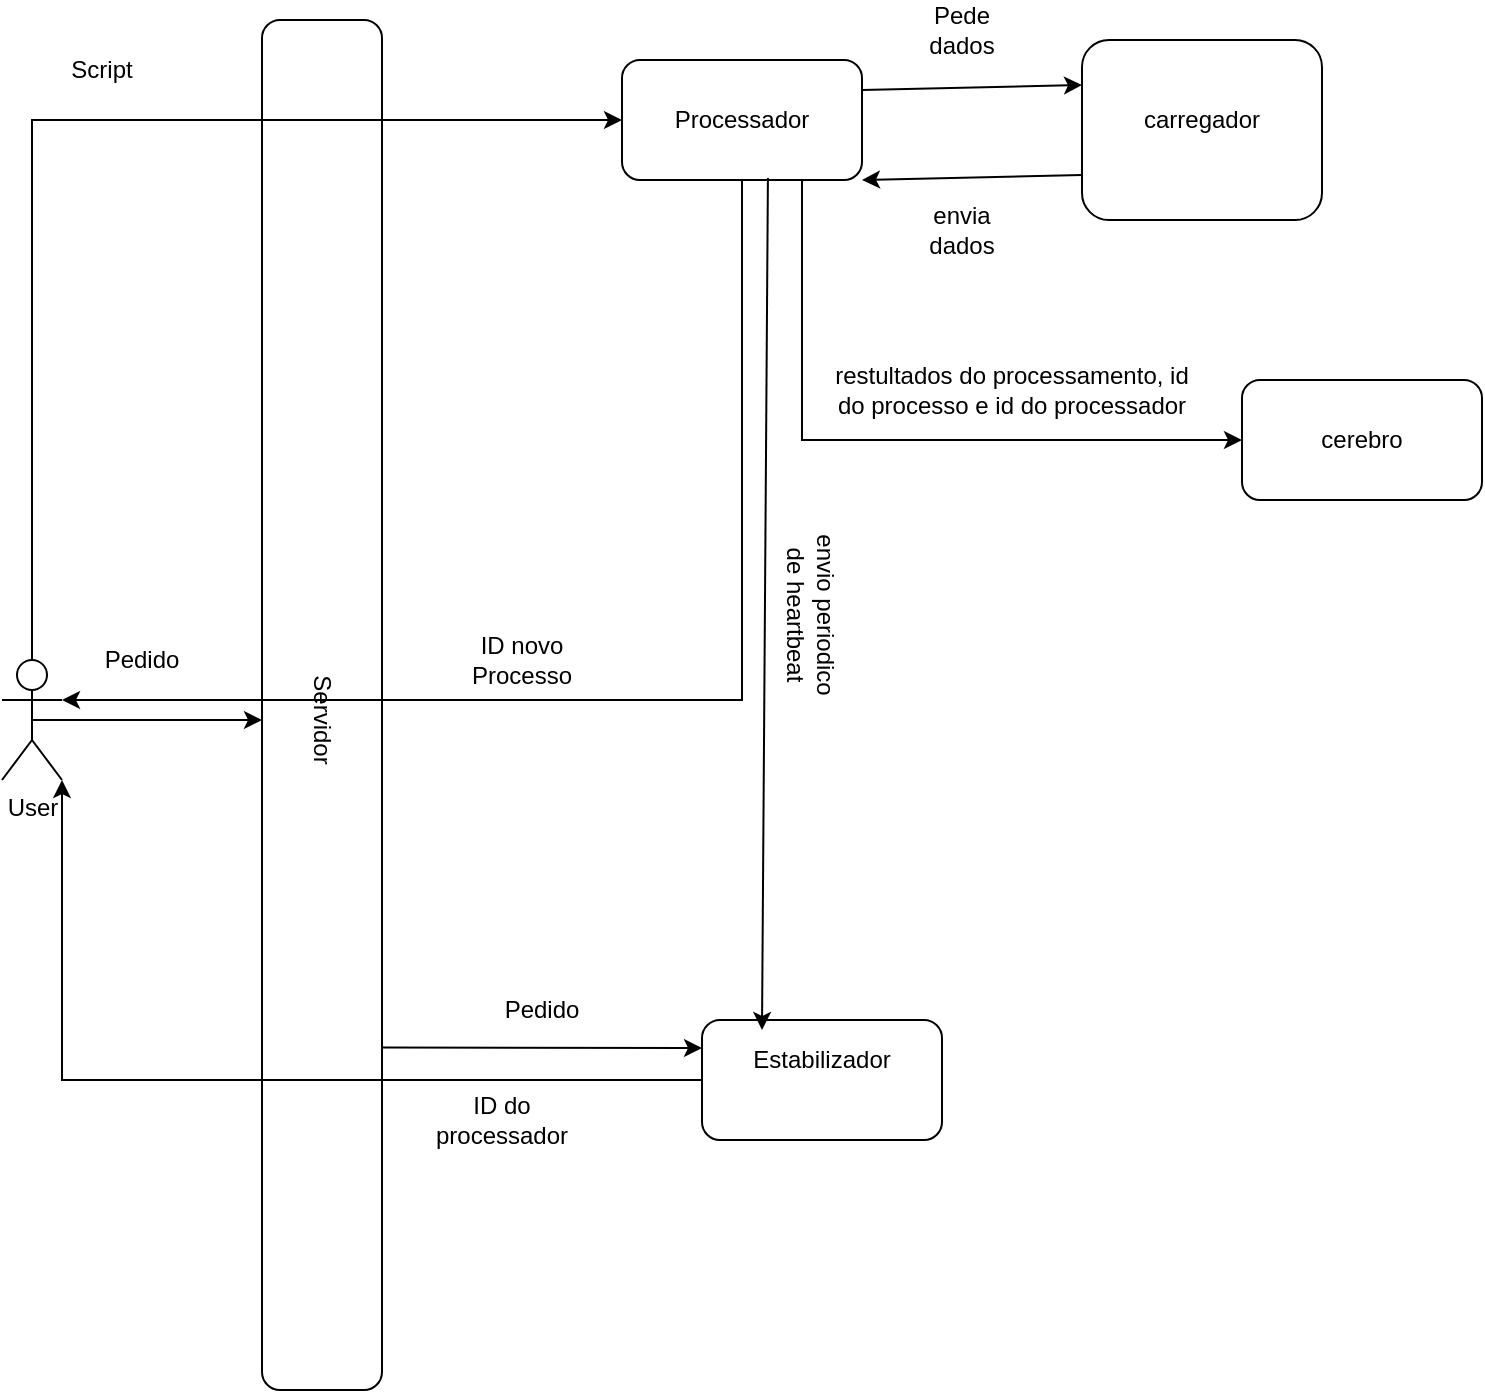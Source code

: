 <mxfile version="15.7.3" type="device"><diagram id="MicKBUkEV4BaxtiWb33G" name="Page-1"><mxGraphModel dx="569" dy="318" grid="1" gridSize="10" guides="1" tooltips="1" connect="1" arrows="1" fold="1" page="1" pageScale="1" pageWidth="850" pageHeight="1100" math="0" shadow="0"><root><mxCell id="0"/><mxCell id="1" parent="0"/><mxCell id="wlvoyM_tygCxkSy--7-9-3" value="User" style="shape=umlActor;verticalLabelPosition=bottom;verticalAlign=top;html=1;outlineConnect=0;" parent="1" vertex="1"><mxGeometry x="90" y="350" width="30" height="60" as="geometry"/></mxCell><mxCell id="wlvoyM_tygCxkSy--7-9-4" value="" style="rounded=1;whiteSpace=wrap;html=1;rotation=90;" parent="1" vertex="1"><mxGeometry x="-92.5" y="342.5" width="685" height="60" as="geometry"/></mxCell><mxCell id="wlvoyM_tygCxkSy--7-9-5" value="" style="endArrow=classic;html=1;rounded=0;exitX=0.5;exitY=0.5;exitDx=0;exitDy=0;exitPerimeter=0;" parent="1" source="wlvoyM_tygCxkSy--7-9-3" edge="1"><mxGeometry width="50" height="50" relative="1" as="geometry"><mxPoint x="560" y="430" as="sourcePoint"/><mxPoint x="220" y="380" as="targetPoint"/></mxGeometry></mxCell><mxCell id="wlvoyM_tygCxkSy--7-9-6" value="Servidor" style="text;html=1;strokeColor=none;fillColor=none;align=center;verticalAlign=middle;whiteSpace=wrap;rounded=0;rotation=90;" parent="1" vertex="1"><mxGeometry x="220" y="365" width="60" height="30" as="geometry"/></mxCell><mxCell id="wlvoyM_tygCxkSy--7-9-7" value="" style="endArrow=classic;html=1;rounded=0;exitX=0.75;exitY=0;exitDx=0;exitDy=0;" parent="1" source="wlvoyM_tygCxkSy--7-9-4" edge="1"><mxGeometry width="50" height="50" relative="1" as="geometry"><mxPoint x="560" y="430" as="sourcePoint"/><mxPoint x="440" y="544" as="targetPoint"/></mxGeometry></mxCell><mxCell id="wlvoyM_tygCxkSy--7-9-8" value="" style="rounded=1;whiteSpace=wrap;html=1;" parent="1" vertex="1"><mxGeometry x="440" y="530" width="120" height="60" as="geometry"/></mxCell><mxCell id="wlvoyM_tygCxkSy--7-9-9" value="Estabilizador" style="text;html=1;strokeColor=none;fillColor=none;align=center;verticalAlign=middle;whiteSpace=wrap;rounded=0;" parent="1" vertex="1"><mxGeometry x="470" y="535" width="60" height="30" as="geometry"/></mxCell><mxCell id="wlvoyM_tygCxkSy--7-9-10" value="Pedido" style="text;html=1;strokeColor=none;fillColor=none;align=center;verticalAlign=middle;whiteSpace=wrap;rounded=0;" parent="1" vertex="1"><mxGeometry x="330" y="510" width="60" height="30" as="geometry"/></mxCell><mxCell id="wlvoyM_tygCxkSy--7-9-11" value="Pedido" style="text;html=1;strokeColor=none;fillColor=none;align=center;verticalAlign=middle;whiteSpace=wrap;rounded=0;" parent="1" vertex="1"><mxGeometry x="130" y="335" width="60" height="30" as="geometry"/></mxCell><mxCell id="wlvoyM_tygCxkSy--7-9-12" value="" style="endArrow=classic;html=1;rounded=0;exitX=0;exitY=0.5;exitDx=0;exitDy=0;entryX=1;entryY=1;entryDx=0;entryDy=0;entryPerimeter=0;" parent="1" source="wlvoyM_tygCxkSy--7-9-8" target="wlvoyM_tygCxkSy--7-9-3" edge="1"><mxGeometry width="50" height="50" relative="1" as="geometry"><mxPoint x="560" y="430" as="sourcePoint"/><mxPoint x="160" y="560" as="targetPoint"/><Array as="points"><mxPoint x="120" y="560"/></Array></mxGeometry></mxCell><mxCell id="wlvoyM_tygCxkSy--7-9-13" value="ID do processador" style="text;html=1;strokeColor=none;fillColor=none;align=center;verticalAlign=middle;whiteSpace=wrap;rounded=0;" parent="1" vertex="1"><mxGeometry x="310" y="565" width="60" height="30" as="geometry"/></mxCell><mxCell id="lRHv-PSyyt3JM1vUhnnc-1" value="" style="rounded=1;whiteSpace=wrap;html=1;" parent="1" vertex="1"><mxGeometry x="400" y="50" width="120" height="60" as="geometry"/></mxCell><mxCell id="lRHv-PSyyt3JM1vUhnnc-2" value="" style="endArrow=classic;html=1;rounded=0;exitX=0.5;exitY=0;exitDx=0;exitDy=0;exitPerimeter=0;entryX=0;entryY=0.5;entryDx=0;entryDy=0;" parent="1" source="wlvoyM_tygCxkSy--7-9-3" target="lRHv-PSyyt3JM1vUhnnc-1" edge="1"><mxGeometry width="50" height="50" relative="1" as="geometry"><mxPoint x="400" y="430" as="sourcePoint"/><mxPoint x="450" y="380" as="targetPoint"/><Array as="points"><mxPoint x="105" y="110"/><mxPoint x="105" y="80"/></Array></mxGeometry></mxCell><mxCell id="lRHv-PSyyt3JM1vUhnnc-3" value="Script" style="text;html=1;strokeColor=none;fillColor=none;align=center;verticalAlign=middle;whiteSpace=wrap;rounded=0;" parent="1" vertex="1"><mxGeometry x="110" y="40" width="60" height="30" as="geometry"/></mxCell><mxCell id="lRHv-PSyyt3JM1vUhnnc-4" value="Processador" style="text;html=1;strokeColor=none;fillColor=none;align=center;verticalAlign=middle;whiteSpace=wrap;rounded=0;" parent="1" vertex="1"><mxGeometry x="430" y="65" width="60" height="30" as="geometry"/></mxCell><mxCell id="lRHv-PSyyt3JM1vUhnnc-5" value="" style="endArrow=classic;html=1;rounded=0;exitX=0.5;exitY=1;exitDx=0;exitDy=0;entryX=1;entryY=0.333;entryDx=0;entryDy=0;entryPerimeter=0;" parent="1" source="lRHv-PSyyt3JM1vUhnnc-1" target="wlvoyM_tygCxkSy--7-9-3" edge="1"><mxGeometry width="50" height="50" relative="1" as="geometry"><mxPoint x="400" y="420" as="sourcePoint"/><mxPoint x="460" y="360" as="targetPoint"/><Array as="points"><mxPoint x="460" y="370"/></Array></mxGeometry></mxCell><mxCell id="lRHv-PSyyt3JM1vUhnnc-6" value="ID novo Processo" style="text;html=1;strokeColor=none;fillColor=none;align=center;verticalAlign=middle;whiteSpace=wrap;rounded=0;" parent="1" vertex="1"><mxGeometry x="320" y="335" width="60" height="30" as="geometry"/></mxCell><mxCell id="lRHv-PSyyt3JM1vUhnnc-7" value="" style="rounded=1;whiteSpace=wrap;html=1;" parent="1" vertex="1"><mxGeometry x="630" y="40" width="120" height="90" as="geometry"/></mxCell><mxCell id="lRHv-PSyyt3JM1vUhnnc-9" value="carregador" style="text;html=1;strokeColor=none;fillColor=none;align=center;verticalAlign=middle;whiteSpace=wrap;rounded=0;" parent="1" vertex="1"><mxGeometry x="660" y="65" width="60" height="30" as="geometry"/></mxCell><mxCell id="lRHv-PSyyt3JM1vUhnnc-10" value="Pede dados" style="text;html=1;strokeColor=none;fillColor=none;align=center;verticalAlign=middle;whiteSpace=wrap;rounded=0;" parent="1" vertex="1"><mxGeometry x="540" y="20" width="60" height="30" as="geometry"/></mxCell><mxCell id="lRHv-PSyyt3JM1vUhnnc-12" value="" style="endArrow=classic;html=1;rounded=0;exitX=1;exitY=0.25;exitDx=0;exitDy=0;entryX=0;entryY=0.25;entryDx=0;entryDy=0;" parent="1" source="lRHv-PSyyt3JM1vUhnnc-1" target="lRHv-PSyyt3JM1vUhnnc-7" edge="1"><mxGeometry width="50" height="50" relative="1" as="geometry"><mxPoint x="400" y="410" as="sourcePoint"/><mxPoint x="450" y="360" as="targetPoint"/></mxGeometry></mxCell><mxCell id="lRHv-PSyyt3JM1vUhnnc-13" value="" style="endArrow=classic;html=1;rounded=0;exitX=0;exitY=0.75;exitDx=0;exitDy=0;entryX=1;entryY=1;entryDx=0;entryDy=0;" parent="1" source="lRHv-PSyyt3JM1vUhnnc-7" target="lRHv-PSyyt3JM1vUhnnc-1" edge="1"><mxGeometry width="50" height="50" relative="1" as="geometry"><mxPoint x="400" y="410" as="sourcePoint"/><mxPoint x="450" y="360" as="targetPoint"/></mxGeometry></mxCell><mxCell id="lRHv-PSyyt3JM1vUhnnc-14" value="envia dados" style="text;html=1;strokeColor=none;fillColor=none;align=center;verticalAlign=middle;whiteSpace=wrap;rounded=0;" parent="1" vertex="1"><mxGeometry x="540" y="120" width="60" height="30" as="geometry"/></mxCell><mxCell id="lRHv-PSyyt3JM1vUhnnc-15" value="" style="rounded=1;whiteSpace=wrap;html=1;" parent="1" vertex="1"><mxGeometry x="710" y="210" width="120" height="60" as="geometry"/></mxCell><mxCell id="lRHv-PSyyt3JM1vUhnnc-16" value="" style="endArrow=classic;html=1;rounded=0;exitX=0.75;exitY=1;exitDx=0;exitDy=0;entryX=0;entryY=0.5;entryDx=0;entryDy=0;" parent="1" source="lRHv-PSyyt3JM1vUhnnc-1" target="lRHv-PSyyt3JM1vUhnnc-15" edge="1"><mxGeometry width="50" height="50" relative="1" as="geometry"><mxPoint x="400" y="400" as="sourcePoint"/><mxPoint x="450" y="350" as="targetPoint"/><Array as="points"><mxPoint x="490" y="240"/></Array></mxGeometry></mxCell><mxCell id="lRHv-PSyyt3JM1vUhnnc-17" value="cerebro" style="text;html=1;strokeColor=none;fillColor=none;align=center;verticalAlign=middle;whiteSpace=wrap;rounded=0;" parent="1" vertex="1"><mxGeometry x="740" y="225" width="60" height="30" as="geometry"/></mxCell><mxCell id="lRHv-PSyyt3JM1vUhnnc-18" value="restultados do processamento, id do processo e id do processador" style="text;html=1;strokeColor=none;fillColor=none;align=center;verticalAlign=middle;whiteSpace=wrap;rounded=0;" parent="1" vertex="1"><mxGeometry x="500" y="200" width="190" height="30" as="geometry"/></mxCell><mxCell id="lRHv-PSyyt3JM1vUhnnc-19" value="" style="endArrow=classic;html=1;rounded=0;exitX=0.608;exitY=0.983;exitDx=0;exitDy=0;exitPerimeter=0;entryX=0;entryY=0;entryDx=0;entryDy=0;" parent="1" source="lRHv-PSyyt3JM1vUhnnc-1" target="wlvoyM_tygCxkSy--7-9-9" edge="1"><mxGeometry width="50" height="50" relative="1" as="geometry"><mxPoint x="400" y="400" as="sourcePoint"/><mxPoint x="450" y="350" as="targetPoint"/></mxGeometry></mxCell><mxCell id="lRHv-PSyyt3JM1vUhnnc-20" value="envio periodico de heartbeat" style="text;html=1;strokeColor=none;fillColor=none;align=center;verticalAlign=middle;whiteSpace=wrap;rounded=0;rotation=90;" parent="1" vertex="1"><mxGeometry x="450" y="312.5" width="90" height="30" as="geometry"/></mxCell></root></mxGraphModel></diagram></mxfile>